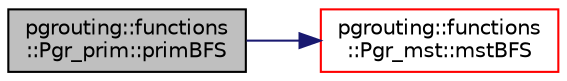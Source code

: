 digraph "pgrouting::functions::Pgr_prim::primBFS"
{
  edge [fontname="Helvetica",fontsize="10",labelfontname="Helvetica",labelfontsize="10"];
  node [fontname="Helvetica",fontsize="10",shape=record];
  rankdir="LR";
  Node128 [label="pgrouting::functions\l::Pgr_prim::primBFS",height=0.2,width=0.4,color="black", fillcolor="grey75", style="filled", fontcolor="black"];
  Node128 -> Node129 [color="midnightblue",fontsize="10",style="solid",fontname="Helvetica"];
  Node129 [label="pgrouting::functions\l::Pgr_mst::mstBFS",height=0.2,width=0.4,color="red", fillcolor="white", style="filled",URL="$classpgrouting_1_1functions_1_1Pgr__mst.html#ad88892bd79a889d6cd6ff2d86928ac3c"];
}
